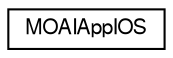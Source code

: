 digraph G
{
  edge [fontname="FreeSans",fontsize="10",labelfontname="FreeSans",labelfontsize="10"];
  node [fontname="FreeSans",fontsize="10",shape=record];
  rankdir=LR;
  Node1 [label="MOAIAppIOS",height=0.2,width=0.4,color="black", fillcolor="white", style="filled",URL="$class_m_o_a_i_app_i_o_s.html",tooltip="Wrapper for base application class on iOS devices. Exposed to lua via MOAIApp on all mobile platforms..."];
}

